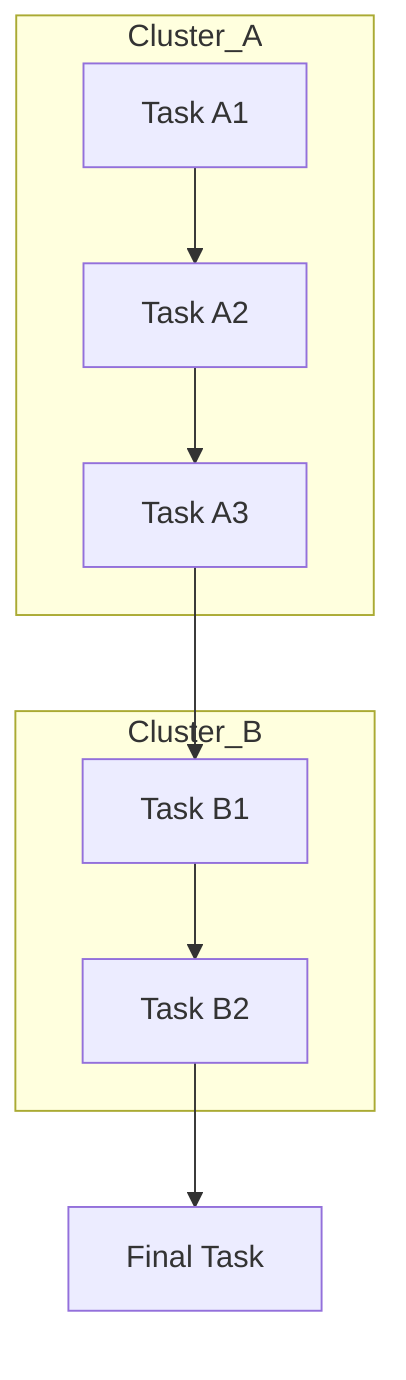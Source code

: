 graph TD
    subgraph Cluster_A
        A1[Task A1] --> A2[Task A2]
        A2 --> A3[Task A3]
    end

    subgraph Cluster_B
        B1[Task B1] --> B2[Task B2]
    end

    A3 --> B1
    B2 --> C[Final Task]